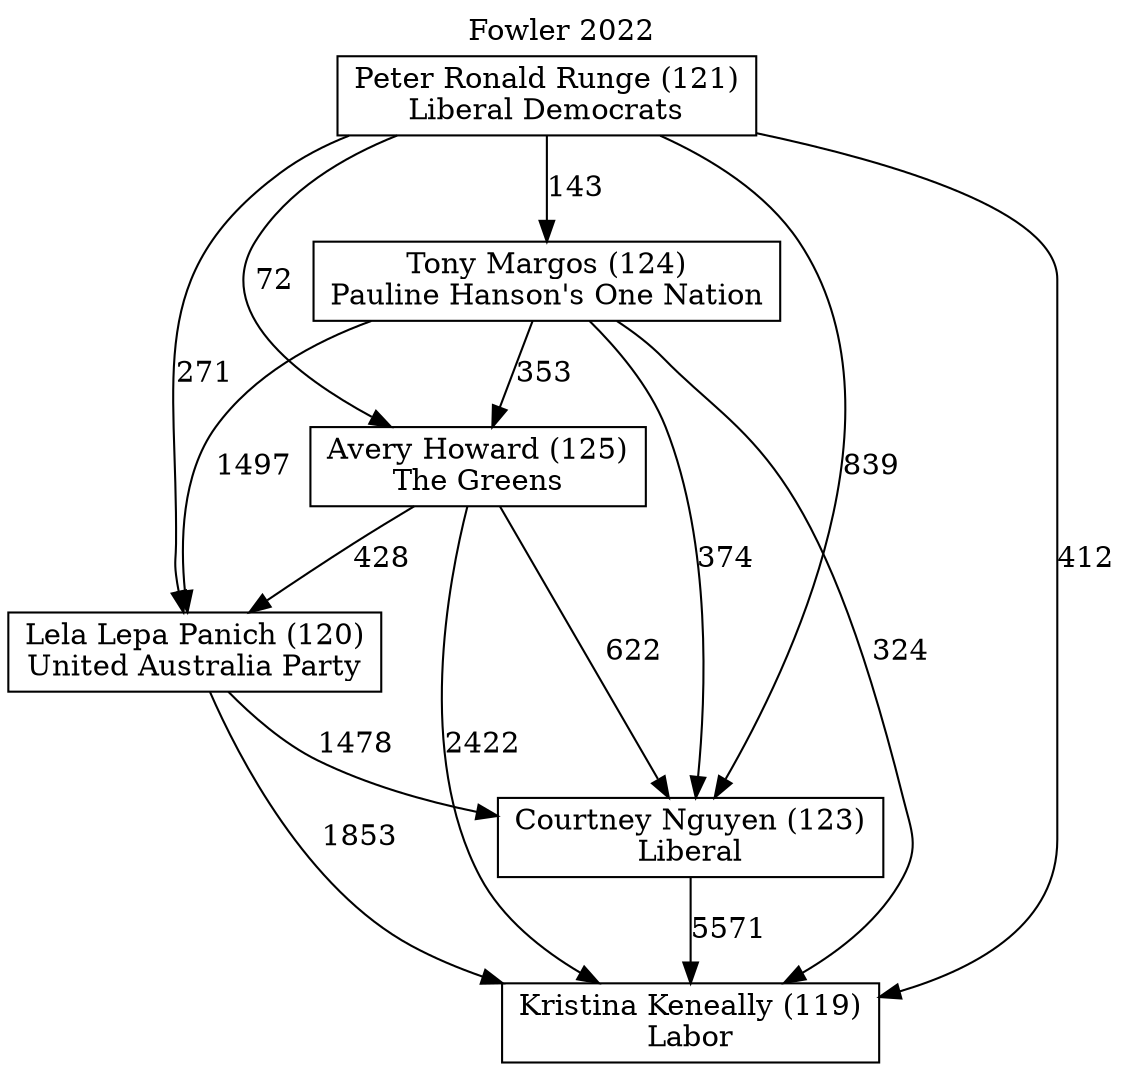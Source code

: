 // House preference flow
digraph "Kristina Keneally (119)_Fowler_2022" {
	graph [label="Fowler 2022" labelloc=t mclimit=10]
	node [shape=box]
	"Courtney Nguyen (123)" [label="Courtney Nguyen (123)
Liberal"]
	"Avery Howard (125)" [label="Avery Howard (125)
The Greens"]
	"Kristina Keneally (119)" [label="Kristina Keneally (119)
Labor"]
	"Lela Lepa Panich (120)" [label="Lela Lepa Panich (120)
United Australia Party"]
	"Peter Ronald Runge (121)" [label="Peter Ronald Runge (121)
Liberal Democrats"]
	"Tony Margos (124)" [label="Tony Margos (124)
Pauline Hanson's One Nation"]
	"Peter Ronald Runge (121)" -> "Courtney Nguyen (123)" [label=839]
	"Peter Ronald Runge (121)" -> "Kristina Keneally (119)" [label=412]
	"Avery Howard (125)" -> "Kristina Keneally (119)" [label=2422]
	"Avery Howard (125)" -> "Lela Lepa Panich (120)" [label=428]
	"Peter Ronald Runge (121)" -> "Lela Lepa Panich (120)" [label=271]
	"Tony Margos (124)" -> "Kristina Keneally (119)" [label=324]
	"Lela Lepa Panich (120)" -> "Kristina Keneally (119)" [label=1853]
	"Tony Margos (124)" -> "Avery Howard (125)" [label=353]
	"Peter Ronald Runge (121)" -> "Avery Howard (125)" [label=72]
	"Avery Howard (125)" -> "Courtney Nguyen (123)" [label=622]
	"Peter Ronald Runge (121)" -> "Tony Margos (124)" [label=143]
	"Tony Margos (124)" -> "Courtney Nguyen (123)" [label=374]
	"Lela Lepa Panich (120)" -> "Courtney Nguyen (123)" [label=1478]
	"Courtney Nguyen (123)" -> "Kristina Keneally (119)" [label=5571]
	"Tony Margos (124)" -> "Lela Lepa Panich (120)" [label=1497]
}
